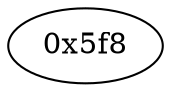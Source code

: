 strict digraph "" {
	"0x5f8"	 [opcode="[u'push', u'mov', u'ldr', u'mov', u'orr', u'add', u'bl', u'mov', u'pop']"];
}
